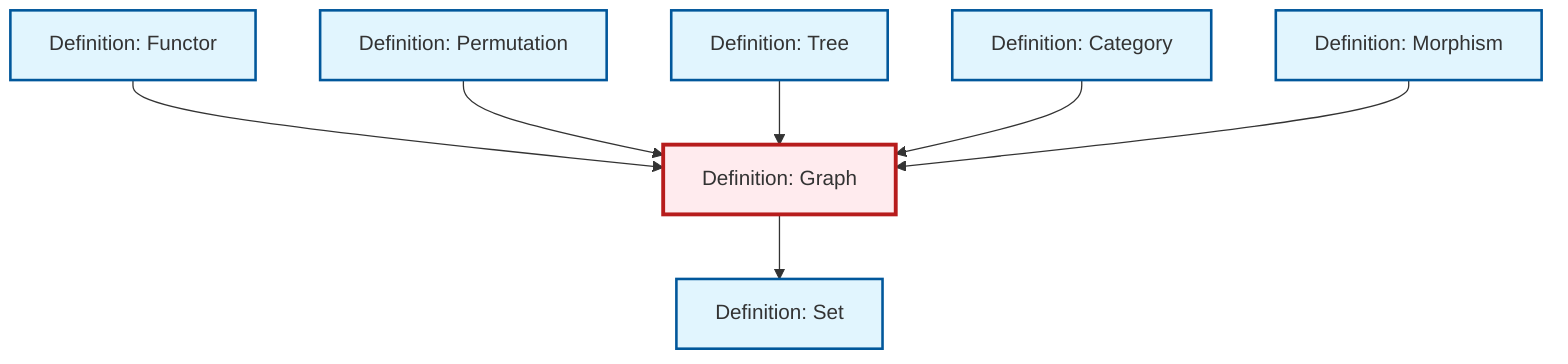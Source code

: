 graph TD
    classDef definition fill:#e1f5fe,stroke:#01579b,stroke-width:2px
    classDef theorem fill:#f3e5f5,stroke:#4a148c,stroke-width:2px
    classDef axiom fill:#fff3e0,stroke:#e65100,stroke-width:2px
    classDef example fill:#e8f5e9,stroke:#1b5e20,stroke-width:2px
    classDef current fill:#ffebee,stroke:#b71c1c,stroke-width:3px
    def-functor["Definition: Functor"]:::definition
    def-morphism["Definition: Morphism"]:::definition
    def-tree["Definition: Tree"]:::definition
    def-graph["Definition: Graph"]:::definition
    def-category["Definition: Category"]:::definition
    def-permutation["Definition: Permutation"]:::definition
    def-set["Definition: Set"]:::definition
    def-functor --> def-graph
    def-permutation --> def-graph
    def-graph --> def-set
    def-tree --> def-graph
    def-category --> def-graph
    def-morphism --> def-graph
    class def-graph current